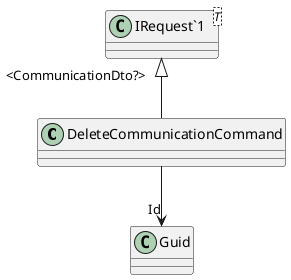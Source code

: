 @startuml
class DeleteCommunicationCommand {
}
class "IRequest`1"<T> {
}
"IRequest`1" "<CommunicationDto?>" <|-- DeleteCommunicationCommand
DeleteCommunicationCommand --> "Id" Guid
@enduml
